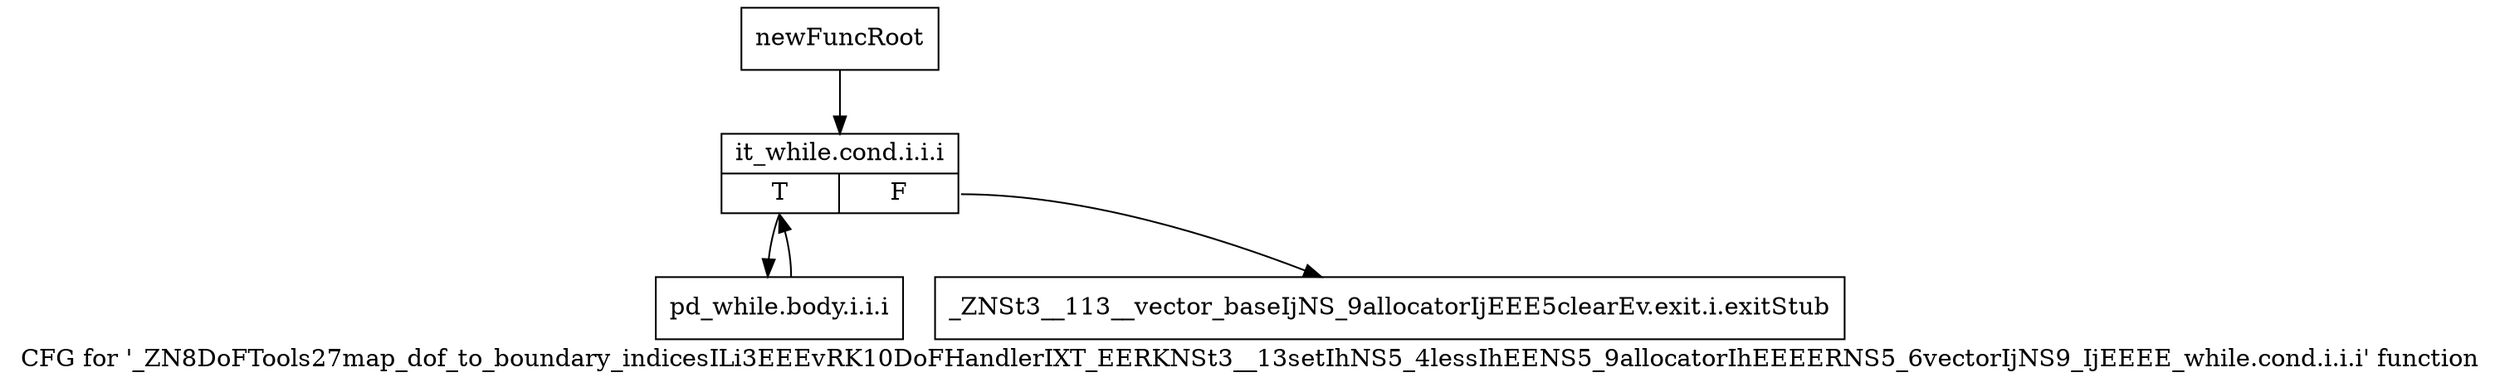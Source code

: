 digraph "CFG for '_ZN8DoFTools27map_dof_to_boundary_indicesILi3EEEvRK10DoFHandlerIXT_EERKNSt3__13setIhNS5_4lessIhEENS5_9allocatorIhEEEERNS5_6vectorIjNS9_IjEEEE_while.cond.i.i.i' function" {
	label="CFG for '_ZN8DoFTools27map_dof_to_boundary_indicesILi3EEEvRK10DoFHandlerIXT_EERKNSt3__13setIhNS5_4lessIhEENS5_9allocatorIhEEEERNS5_6vectorIjNS9_IjEEEE_while.cond.i.i.i' function";

	Node0x9002720 [shape=record,label="{newFuncRoot}"];
	Node0x9002720 -> Node0x90027c0;
	Node0x9002770 [shape=record,label="{_ZNSt3__113__vector_baseIjNS_9allocatorIjEEE5clearEv.exit.i.exitStub}"];
	Node0x90027c0 [shape=record,label="{it_while.cond.i.i.i|{<s0>T|<s1>F}}"];
	Node0x90027c0:s0 -> Node0x9002810;
	Node0x90027c0:s1 -> Node0x9002770;
	Node0x9002810 [shape=record,label="{pd_while.body.i.i.i}"];
	Node0x9002810 -> Node0x90027c0;
}
